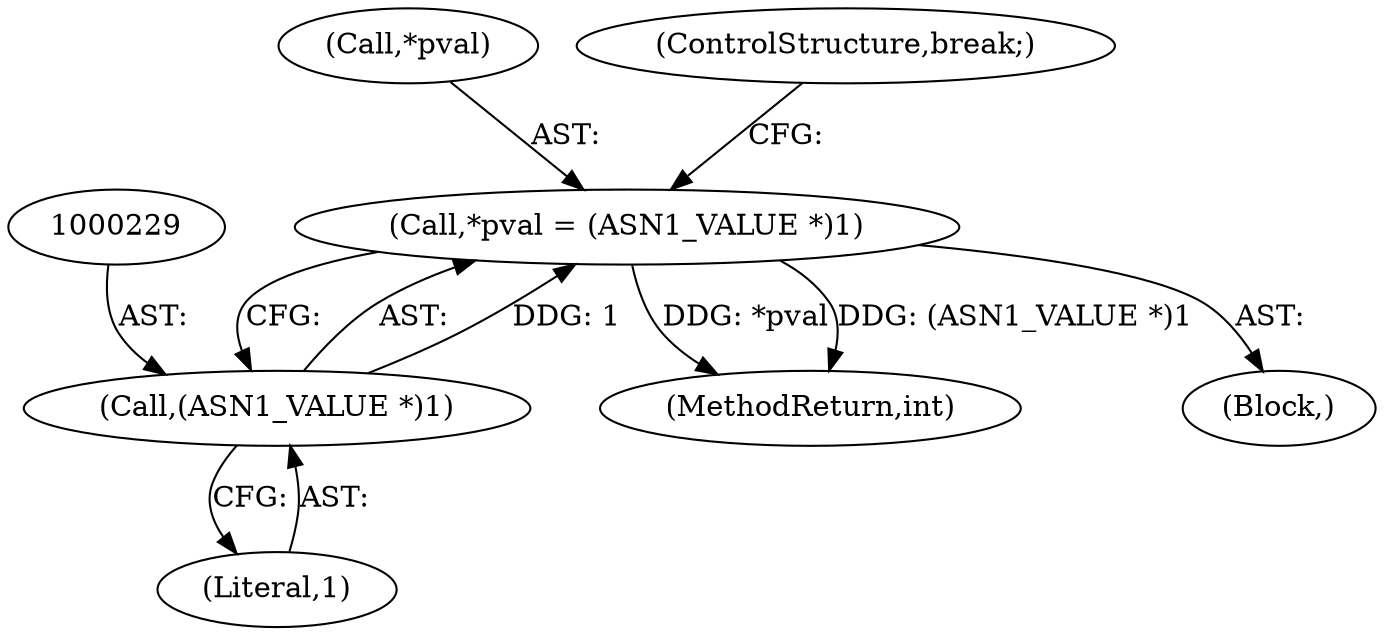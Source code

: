 digraph "0_openssl_f5da52e308a6aeea6d5f3df98c4da295d7e9cc27_0@pointer" {
"1000225" [label="(Call,*pval = (ASN1_VALUE *)1)"];
"1000228" [label="(Call,(ASN1_VALUE *)1)"];
"1000228" [label="(Call,(ASN1_VALUE *)1)"];
"1000464" [label="(MethodReturn,int)"];
"1000204" [label="(Block,)"];
"1000226" [label="(Call,*pval)"];
"1000230" [label="(Literal,1)"];
"1000231" [label="(ControlStructure,break;)"];
"1000225" [label="(Call,*pval = (ASN1_VALUE *)1)"];
"1000225" -> "1000204"  [label="AST: "];
"1000225" -> "1000228"  [label="CFG: "];
"1000226" -> "1000225"  [label="AST: "];
"1000228" -> "1000225"  [label="AST: "];
"1000231" -> "1000225"  [label="CFG: "];
"1000225" -> "1000464"  [label="DDG: *pval"];
"1000225" -> "1000464"  [label="DDG: (ASN1_VALUE *)1"];
"1000228" -> "1000225"  [label="DDG: 1"];
"1000228" -> "1000230"  [label="CFG: "];
"1000229" -> "1000228"  [label="AST: "];
"1000230" -> "1000228"  [label="AST: "];
}
